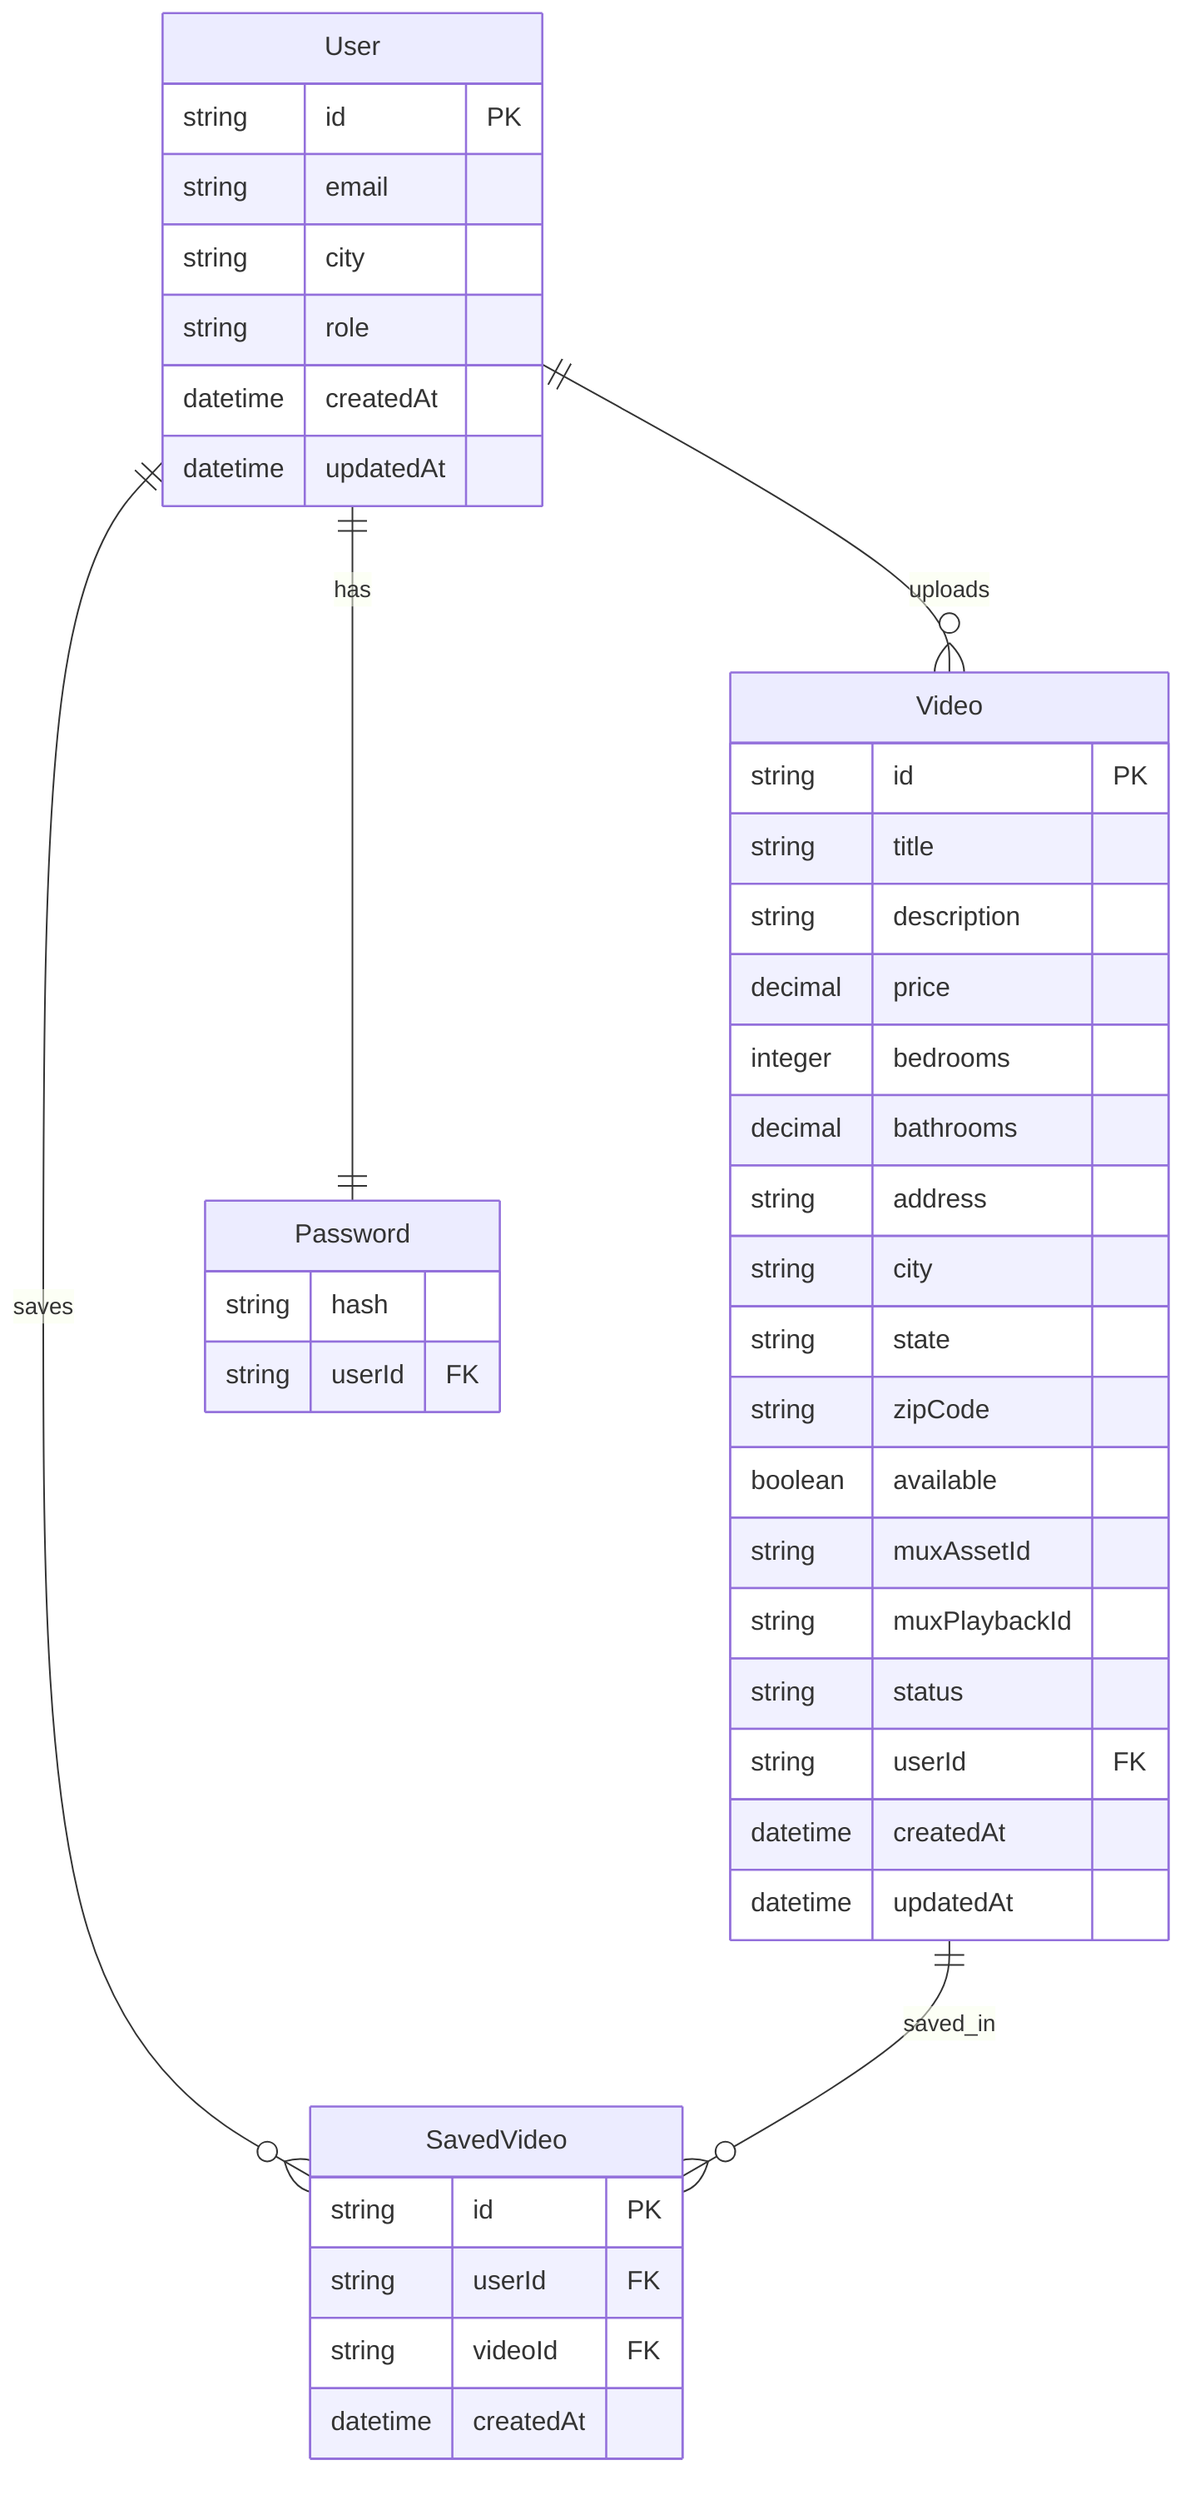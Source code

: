 erDiagram
    User ||--o{ Video : uploads
    User ||--o{ SavedVideo : saves
    Video ||--o{ SavedVideo : saved_in
    User ||--|| Password : has

    User {
        string id PK
        string email
        string city
        string role
        datetime createdAt
        datetime updatedAt
    }

    Password {
        string hash
        string userId FK
    }

    Video {
        string id PK
        string title
        string description
        decimal price
        integer bedrooms
        decimal bathrooms
        string address
        string city
        string state
        string zipCode
        boolean available
        string muxAssetId
        string muxPlaybackId
        string status
        string userId FK
        datetime createdAt
        datetime updatedAt
    }

    SavedVideo {
        string id PK
        string userId FK
        string videoId FK
        datetime createdAt
    }
